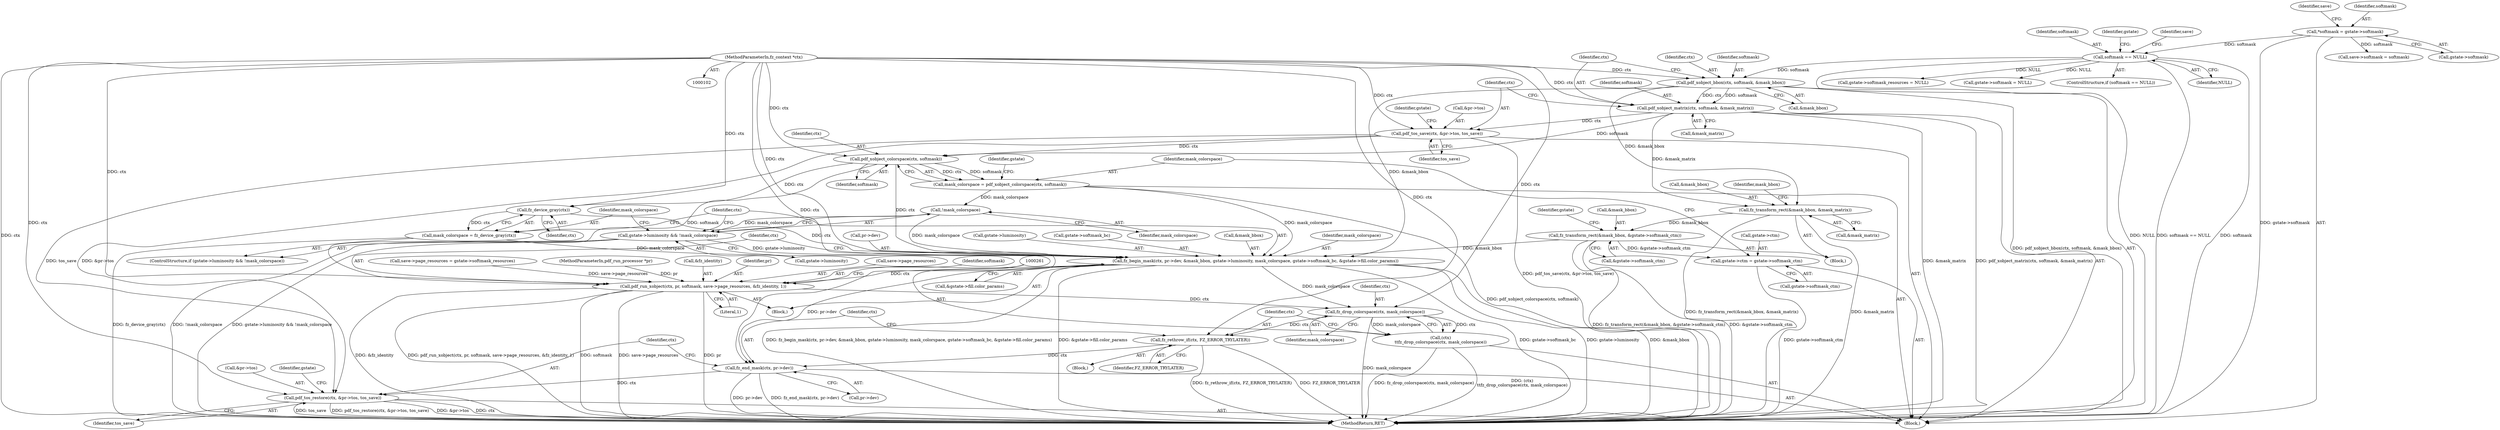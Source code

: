 digraph "1_ghostscript_4dcc6affe04368461310a21238f7e1871a752a05@pointer" {
"1000158" [label="(Call,pdf_xobject_bbox(ctx, softmask, &mask_bbox))"];
"1000103" [label="(MethodParameterIn,fz_context *ctx)"];
"1000134" [label="(Call,softmask == NULL)"];
"1000118" [label="(Call,*softmask = gstate->softmask)"];
"1000163" [label="(Call,pdf_xobject_matrix(ctx, softmask, &mask_matrix))"];
"1000168" [label="(Call,pdf_tos_save(ctx, &pr->tos, tos_save))"];
"1000215" [label="(Call,pdf_xobject_colorspace(ctx, softmask))"];
"1000213" [label="(Call,mask_colorspace = pdf_xobject_colorspace(ctx, softmask))"];
"1000223" [label="(Call,!mask_colorspace)"];
"1000219" [label="(Call,gstate->luminosity && !mask_colorspace)"];
"1000230" [label="(Call,fz_begin_mask(ctx, pr->dev, &mask_bbox, gstate->luminosity, mask_colorspace, gstate->softmask_bc, &gstate->fill.color_params))"];
"1000250" [label="(Call,pdf_run_xobject(ctx, pr, softmask, save->page_resources, &fz_identity, 1))"];
"1000262" [label="(Call,fz_drop_colorspace(ctx, mask_colorspace))"];
"1000260" [label="(Call,(ctx)\n\t\tfz_drop_colorspace(ctx, mask_colorspace))"];
"1000266" [label="(Call,fz_rethrow_if(ctx, FZ_ERROR_TRYLATER))"];
"1000269" [label="(Call,fz_end_mask(ctx, pr->dev))"];
"1000274" [label="(Call,pdf_tos_restore(ctx, &pr->tos, tos_save))"];
"1000227" [label="(Call,fz_device_gray(ctx))"];
"1000225" [label="(Call,mask_colorspace = fz_device_gray(ctx))"];
"1000184" [label="(Call,fz_transform_rect(&mask_bbox, &mask_matrix))"];
"1000189" [label="(Call,fz_transform_rect(&mask_bbox, &gstate->softmask_ctm))"];
"1000206" [label="(Call,gstate->ctm = gstate->softmask_ctm)"];
"1000227" [label="(Call,fz_device_gray(ctx))"];
"1000217" [label="(Identifier,softmask)"];
"1000185" [label="(Call,&mask_bbox)"];
"1000169" [label="(Identifier,ctx)"];
"1000218" [label="(ControlStructure,if (gstate->luminosity && !mask_colorspace))"];
"1000259" [label="(Literal,1)"];
"1000219" [label="(Call,gstate->luminosity && !mask_colorspace)"];
"1000161" [label="(Call,&mask_bbox)"];
"1000240" [label="(Identifier,mask_colorspace)"];
"1000177" [label="(Identifier,gstate)"];
"1000276" [label="(Call,&pr->tos)"];
"1000207" [label="(Call,gstate->ctm)"];
"1000191" [label="(Identifier,mask_bbox)"];
"1000103" [label="(MethodParameterIn,fz_context *ctx)"];
"1000251" [label="(Identifier,ctx)"];
"1000254" [label="(Call,save->page_resources)"];
"1000190" [label="(Call,&mask_bbox)"];
"1000253" [label="(Identifier,softmask)"];
"1000139" [label="(Call,save->page_resources = gstate->softmask_resources)"];
"1000120" [label="(Call,gstate->softmask)"];
"1000225" [label="(Call,mask_colorspace = fz_device_gray(ctx))"];
"1000187" [label="(Call,&mask_matrix)"];
"1000267" [label="(Identifier,ctx)"];
"1000104" [label="(MethodParameterIn,pdf_run_processor *pr)"];
"1000250" [label="(Call,pdf_run_xobject(ctx, pr, softmask, save->page_resources, &fz_identity, 1))"];
"1000160" [label="(Identifier,softmask)"];
"1000164" [label="(Identifier,ctx)"];
"1000232" [label="(Call,pr->dev)"];
"1000165" [label="(Identifier,softmask)"];
"1000221" [label="(Identifier,gstate)"];
"1000130" [label="(Identifier,save)"];
"1000168" [label="(Call,pdf_tos_save(ctx, &pr->tos, tos_save))"];
"1000128" [label="(Call,save->softmask = softmask)"];
"1000268" [label="(Identifier,FZ_ERROR_TRYLATER)"];
"1000274" [label="(Call,pdf_tos_restore(ctx, &pr->tos, tos_save))"];
"1000280" [label="(Identifier,tos_save)"];
"1000119" [label="(Identifier,softmask)"];
"1000226" [label="(Identifier,mask_colorspace)"];
"1000170" [label="(Call,&pr->tos)"];
"1000206" [label="(Call,gstate->ctm = gstate->softmask_ctm)"];
"1000237" [label="(Call,gstate->luminosity)"];
"1000159" [label="(Identifier,ctx)"];
"1000192" [label="(Call,&gstate->softmask_ctm)"];
"1000241" [label="(Call,gstate->softmask_bc)"];
"1000257" [label="(Call,&fz_identity)"];
"1000252" [label="(Identifier,pr)"];
"1000265" [label="(Block,)"];
"1000235" [label="(Call,&mask_bbox)"];
"1000262" [label="(Call,fz_drop_colorspace(ctx, mask_colorspace))"];
"1000244" [label="(Call,&gstate->fill.color_params)"];
"1000118" [label="(Call,*softmask = gstate->softmask)"];
"1000215" [label="(Call,pdf_xobject_colorspace(ctx, softmask))"];
"1000231" [label="(Identifier,ctx)"];
"1000198" [label="(Identifier,gstate)"];
"1000230" [label="(Call,fz_begin_mask(ctx, pr->dev, &mask_bbox, gstate->luminosity, mask_colorspace, gstate->softmask_bc, &gstate->fill.color_params))"];
"1000158" [label="(Call,pdf_xobject_bbox(ctx, softmask, &mask_bbox))"];
"1000210" [label="(Call,gstate->softmask_ctm)"];
"1000297" [label="(MethodReturn,RET)"];
"1000214" [label="(Identifier,mask_colorspace)"];
"1000135" [label="(Identifier,softmask)"];
"1000201" [label="(Call,gstate->softmask_resources = NULL)"];
"1000220" [label="(Call,gstate->luminosity)"];
"1000189" [label="(Call,fz_transform_rect(&mask_bbox, &gstate->softmask_ctm))"];
"1000269" [label="(Call,fz_end_mask(ctx, pr->dev))"];
"1000260" [label="(Call,(ctx)\n\t\tfz_drop_colorspace(ctx, mask_colorspace))"];
"1000282" [label="(Identifier,gstate)"];
"1000228" [label="(Identifier,ctx)"];
"1000138" [label="(Identifier,gstate)"];
"1000275" [label="(Identifier,ctx)"];
"1000163" [label="(Call,pdf_xobject_matrix(ctx, softmask, &mask_matrix))"];
"1000229" [label="(Block,)"];
"1000196" [label="(Call,gstate->softmask = NULL)"];
"1000216" [label="(Identifier,ctx)"];
"1000224" [label="(Identifier,mask_colorspace)"];
"1000271" [label="(Call,pr->dev)"];
"1000174" [label="(Identifier,tos_save)"];
"1000166" [label="(Call,&mask_matrix)"];
"1000270" [label="(Identifier,ctx)"];
"1000213" [label="(Call,mask_colorspace = pdf_xobject_colorspace(ctx, softmask))"];
"1000264" [label="(Identifier,mask_colorspace)"];
"1000141" [label="(Identifier,save)"];
"1000106" [label="(Block,)"];
"1000266" [label="(Call,fz_rethrow_if(ctx, FZ_ERROR_TRYLATER))"];
"1000263" [label="(Identifier,ctx)"];
"1000184" [label="(Call,fz_transform_rect(&mask_bbox, &mask_matrix))"];
"1000133" [label="(ControlStructure,if (softmask == NULL))"];
"1000223" [label="(Call,!mask_colorspace)"];
"1000136" [label="(Identifier,NULL)"];
"1000183" [label="(Block,)"];
"1000134" [label="(Call,softmask == NULL)"];
"1000158" -> "1000106"  [label="AST: "];
"1000158" -> "1000161"  [label="CFG: "];
"1000159" -> "1000158"  [label="AST: "];
"1000160" -> "1000158"  [label="AST: "];
"1000161" -> "1000158"  [label="AST: "];
"1000164" -> "1000158"  [label="CFG: "];
"1000158" -> "1000297"  [label="DDG: pdf_xobject_bbox(ctx, softmask, &mask_bbox)"];
"1000103" -> "1000158"  [label="DDG: ctx"];
"1000134" -> "1000158"  [label="DDG: softmask"];
"1000158" -> "1000163"  [label="DDG: ctx"];
"1000158" -> "1000163"  [label="DDG: softmask"];
"1000158" -> "1000184"  [label="DDG: &mask_bbox"];
"1000158" -> "1000230"  [label="DDG: &mask_bbox"];
"1000103" -> "1000102"  [label="AST: "];
"1000103" -> "1000297"  [label="DDG: ctx"];
"1000103" -> "1000163"  [label="DDG: ctx"];
"1000103" -> "1000168"  [label="DDG: ctx"];
"1000103" -> "1000215"  [label="DDG: ctx"];
"1000103" -> "1000227"  [label="DDG: ctx"];
"1000103" -> "1000230"  [label="DDG: ctx"];
"1000103" -> "1000250"  [label="DDG: ctx"];
"1000103" -> "1000262"  [label="DDG: ctx"];
"1000103" -> "1000266"  [label="DDG: ctx"];
"1000103" -> "1000269"  [label="DDG: ctx"];
"1000103" -> "1000274"  [label="DDG: ctx"];
"1000134" -> "1000133"  [label="AST: "];
"1000134" -> "1000136"  [label="CFG: "];
"1000135" -> "1000134"  [label="AST: "];
"1000136" -> "1000134"  [label="AST: "];
"1000138" -> "1000134"  [label="CFG: "];
"1000141" -> "1000134"  [label="CFG: "];
"1000134" -> "1000297"  [label="DDG: softmask == NULL"];
"1000134" -> "1000297"  [label="DDG: softmask"];
"1000134" -> "1000297"  [label="DDG: NULL"];
"1000118" -> "1000134"  [label="DDG: softmask"];
"1000134" -> "1000196"  [label="DDG: NULL"];
"1000134" -> "1000201"  [label="DDG: NULL"];
"1000118" -> "1000106"  [label="AST: "];
"1000118" -> "1000120"  [label="CFG: "];
"1000119" -> "1000118"  [label="AST: "];
"1000120" -> "1000118"  [label="AST: "];
"1000130" -> "1000118"  [label="CFG: "];
"1000118" -> "1000297"  [label="DDG: gstate->softmask"];
"1000118" -> "1000128"  [label="DDG: softmask"];
"1000163" -> "1000106"  [label="AST: "];
"1000163" -> "1000166"  [label="CFG: "];
"1000164" -> "1000163"  [label="AST: "];
"1000165" -> "1000163"  [label="AST: "];
"1000166" -> "1000163"  [label="AST: "];
"1000169" -> "1000163"  [label="CFG: "];
"1000163" -> "1000297"  [label="DDG: &mask_matrix"];
"1000163" -> "1000297"  [label="DDG: pdf_xobject_matrix(ctx, softmask, &mask_matrix)"];
"1000163" -> "1000168"  [label="DDG: ctx"];
"1000163" -> "1000184"  [label="DDG: &mask_matrix"];
"1000163" -> "1000215"  [label="DDG: softmask"];
"1000168" -> "1000106"  [label="AST: "];
"1000168" -> "1000174"  [label="CFG: "];
"1000169" -> "1000168"  [label="AST: "];
"1000170" -> "1000168"  [label="AST: "];
"1000174" -> "1000168"  [label="AST: "];
"1000177" -> "1000168"  [label="CFG: "];
"1000168" -> "1000297"  [label="DDG: pdf_tos_save(ctx, &pr->tos, tos_save)"];
"1000168" -> "1000215"  [label="DDG: ctx"];
"1000168" -> "1000274"  [label="DDG: &pr->tos"];
"1000168" -> "1000274"  [label="DDG: tos_save"];
"1000215" -> "1000213"  [label="AST: "];
"1000215" -> "1000217"  [label="CFG: "];
"1000216" -> "1000215"  [label="AST: "];
"1000217" -> "1000215"  [label="AST: "];
"1000213" -> "1000215"  [label="CFG: "];
"1000215" -> "1000213"  [label="DDG: ctx"];
"1000215" -> "1000213"  [label="DDG: softmask"];
"1000215" -> "1000227"  [label="DDG: ctx"];
"1000215" -> "1000230"  [label="DDG: ctx"];
"1000215" -> "1000250"  [label="DDG: softmask"];
"1000213" -> "1000106"  [label="AST: "];
"1000214" -> "1000213"  [label="AST: "];
"1000221" -> "1000213"  [label="CFG: "];
"1000213" -> "1000297"  [label="DDG: pdf_xobject_colorspace(ctx, softmask)"];
"1000213" -> "1000223"  [label="DDG: mask_colorspace"];
"1000213" -> "1000230"  [label="DDG: mask_colorspace"];
"1000223" -> "1000219"  [label="AST: "];
"1000223" -> "1000224"  [label="CFG: "];
"1000224" -> "1000223"  [label="AST: "];
"1000219" -> "1000223"  [label="CFG: "];
"1000223" -> "1000219"  [label="DDG: mask_colorspace"];
"1000223" -> "1000230"  [label="DDG: mask_colorspace"];
"1000219" -> "1000218"  [label="AST: "];
"1000219" -> "1000220"  [label="CFG: "];
"1000220" -> "1000219"  [label="AST: "];
"1000226" -> "1000219"  [label="CFG: "];
"1000231" -> "1000219"  [label="CFG: "];
"1000219" -> "1000297"  [label="DDG: !mask_colorspace"];
"1000219" -> "1000297"  [label="DDG: gstate->luminosity && !mask_colorspace"];
"1000219" -> "1000230"  [label="DDG: gstate->luminosity"];
"1000230" -> "1000229"  [label="AST: "];
"1000230" -> "1000244"  [label="CFG: "];
"1000231" -> "1000230"  [label="AST: "];
"1000232" -> "1000230"  [label="AST: "];
"1000235" -> "1000230"  [label="AST: "];
"1000237" -> "1000230"  [label="AST: "];
"1000240" -> "1000230"  [label="AST: "];
"1000241" -> "1000230"  [label="AST: "];
"1000244" -> "1000230"  [label="AST: "];
"1000251" -> "1000230"  [label="CFG: "];
"1000230" -> "1000297"  [label="DDG: gstate->luminosity"];
"1000230" -> "1000297"  [label="DDG: &mask_bbox"];
"1000230" -> "1000297"  [label="DDG: fz_begin_mask(ctx, pr->dev, &mask_bbox, gstate->luminosity, mask_colorspace, gstate->softmask_bc, &gstate->fill.color_params)"];
"1000230" -> "1000297"  [label="DDG: &gstate->fill.color_params"];
"1000230" -> "1000297"  [label="DDG: gstate->softmask_bc"];
"1000227" -> "1000230"  [label="DDG: ctx"];
"1000189" -> "1000230"  [label="DDG: &mask_bbox"];
"1000225" -> "1000230"  [label="DDG: mask_colorspace"];
"1000230" -> "1000250"  [label="DDG: ctx"];
"1000230" -> "1000262"  [label="DDG: mask_colorspace"];
"1000230" -> "1000269"  [label="DDG: pr->dev"];
"1000250" -> "1000229"  [label="AST: "];
"1000250" -> "1000259"  [label="CFG: "];
"1000251" -> "1000250"  [label="AST: "];
"1000252" -> "1000250"  [label="AST: "];
"1000253" -> "1000250"  [label="AST: "];
"1000254" -> "1000250"  [label="AST: "];
"1000257" -> "1000250"  [label="AST: "];
"1000259" -> "1000250"  [label="AST: "];
"1000261" -> "1000250"  [label="CFG: "];
"1000250" -> "1000297"  [label="DDG: softmask"];
"1000250" -> "1000297"  [label="DDG: save->page_resources"];
"1000250" -> "1000297"  [label="DDG: pr"];
"1000250" -> "1000297"  [label="DDG: &fz_identity"];
"1000250" -> "1000297"  [label="DDG: pdf_run_xobject(ctx, pr, softmask, save->page_resources, &fz_identity, 1)"];
"1000104" -> "1000250"  [label="DDG: pr"];
"1000139" -> "1000250"  [label="DDG: save->page_resources"];
"1000250" -> "1000262"  [label="DDG: ctx"];
"1000262" -> "1000260"  [label="AST: "];
"1000262" -> "1000264"  [label="CFG: "];
"1000263" -> "1000262"  [label="AST: "];
"1000264" -> "1000262"  [label="AST: "];
"1000260" -> "1000262"  [label="CFG: "];
"1000262" -> "1000297"  [label="DDG: mask_colorspace"];
"1000262" -> "1000260"  [label="DDG: ctx"];
"1000262" -> "1000260"  [label="DDG: mask_colorspace"];
"1000262" -> "1000266"  [label="DDG: ctx"];
"1000260" -> "1000106"  [label="AST: "];
"1000261" -> "1000260"  [label="AST: "];
"1000267" -> "1000260"  [label="CFG: "];
"1000260" -> "1000297"  [label="DDG: fz_drop_colorspace(ctx, mask_colorspace)"];
"1000260" -> "1000297"  [label="DDG: (ctx)\n\t\tfz_drop_colorspace(ctx, mask_colorspace)"];
"1000266" -> "1000265"  [label="AST: "];
"1000266" -> "1000268"  [label="CFG: "];
"1000267" -> "1000266"  [label="AST: "];
"1000268" -> "1000266"  [label="AST: "];
"1000270" -> "1000266"  [label="CFG: "];
"1000266" -> "1000297"  [label="DDG: FZ_ERROR_TRYLATER"];
"1000266" -> "1000297"  [label="DDG: fz_rethrow_if(ctx, FZ_ERROR_TRYLATER)"];
"1000266" -> "1000269"  [label="DDG: ctx"];
"1000269" -> "1000106"  [label="AST: "];
"1000269" -> "1000271"  [label="CFG: "];
"1000270" -> "1000269"  [label="AST: "];
"1000271" -> "1000269"  [label="AST: "];
"1000275" -> "1000269"  [label="CFG: "];
"1000269" -> "1000297"  [label="DDG: fz_end_mask(ctx, pr->dev)"];
"1000269" -> "1000297"  [label="DDG: pr->dev"];
"1000269" -> "1000274"  [label="DDG: ctx"];
"1000274" -> "1000106"  [label="AST: "];
"1000274" -> "1000280"  [label="CFG: "];
"1000275" -> "1000274"  [label="AST: "];
"1000276" -> "1000274"  [label="AST: "];
"1000280" -> "1000274"  [label="AST: "];
"1000282" -> "1000274"  [label="CFG: "];
"1000274" -> "1000297"  [label="DDG: &pr->tos"];
"1000274" -> "1000297"  [label="DDG: ctx"];
"1000274" -> "1000297"  [label="DDG: tos_save"];
"1000274" -> "1000297"  [label="DDG: pdf_tos_restore(ctx, &pr->tos, tos_save)"];
"1000227" -> "1000225"  [label="AST: "];
"1000227" -> "1000228"  [label="CFG: "];
"1000228" -> "1000227"  [label="AST: "];
"1000225" -> "1000227"  [label="CFG: "];
"1000227" -> "1000225"  [label="DDG: ctx"];
"1000225" -> "1000218"  [label="AST: "];
"1000226" -> "1000225"  [label="AST: "];
"1000231" -> "1000225"  [label="CFG: "];
"1000225" -> "1000297"  [label="DDG: fz_device_gray(ctx)"];
"1000184" -> "1000183"  [label="AST: "];
"1000184" -> "1000187"  [label="CFG: "];
"1000185" -> "1000184"  [label="AST: "];
"1000187" -> "1000184"  [label="AST: "];
"1000191" -> "1000184"  [label="CFG: "];
"1000184" -> "1000297"  [label="DDG: &mask_matrix"];
"1000184" -> "1000297"  [label="DDG: fz_transform_rect(&mask_bbox, &mask_matrix)"];
"1000184" -> "1000189"  [label="DDG: &mask_bbox"];
"1000189" -> "1000183"  [label="AST: "];
"1000189" -> "1000192"  [label="CFG: "];
"1000190" -> "1000189"  [label="AST: "];
"1000192" -> "1000189"  [label="AST: "];
"1000198" -> "1000189"  [label="CFG: "];
"1000189" -> "1000297"  [label="DDG: fz_transform_rect(&mask_bbox, &gstate->softmask_ctm)"];
"1000189" -> "1000297"  [label="DDG: &gstate->softmask_ctm"];
"1000189" -> "1000206"  [label="DDG: &gstate->softmask_ctm"];
"1000206" -> "1000106"  [label="AST: "];
"1000206" -> "1000210"  [label="CFG: "];
"1000207" -> "1000206"  [label="AST: "];
"1000210" -> "1000206"  [label="AST: "];
"1000214" -> "1000206"  [label="CFG: "];
"1000206" -> "1000297"  [label="DDG: gstate->softmask_ctm"];
}
